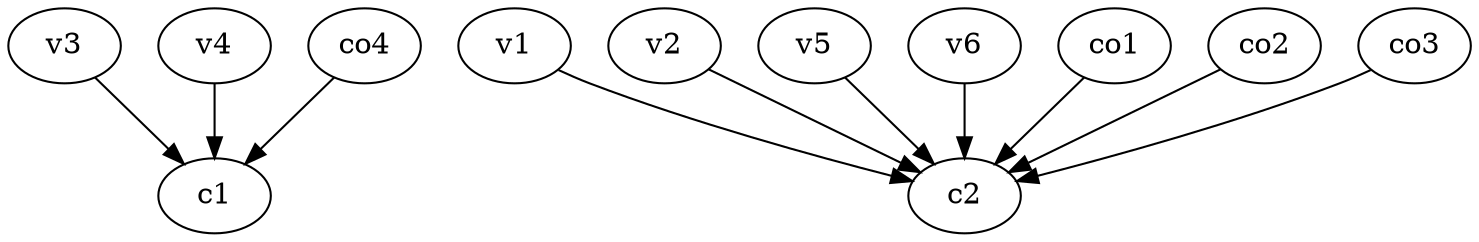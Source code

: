 strict digraph  {
c1;
c2;
v1;
v2;
v3;
v4;
v5;
v6;
co1;
co2;
co3;
co4;
v1 -> c2  [weight=1];
v2 -> c2  [weight=1];
v3 -> c1  [weight=1];
v4 -> c1  [weight=1];
v5 -> c2  [weight=1];
v6 -> c2  [weight=1];
co1 -> c2  [weight=1];
co2 -> c2  [weight=1];
co3 -> c2  [weight=1];
co4 -> c1  [weight=1];
}
